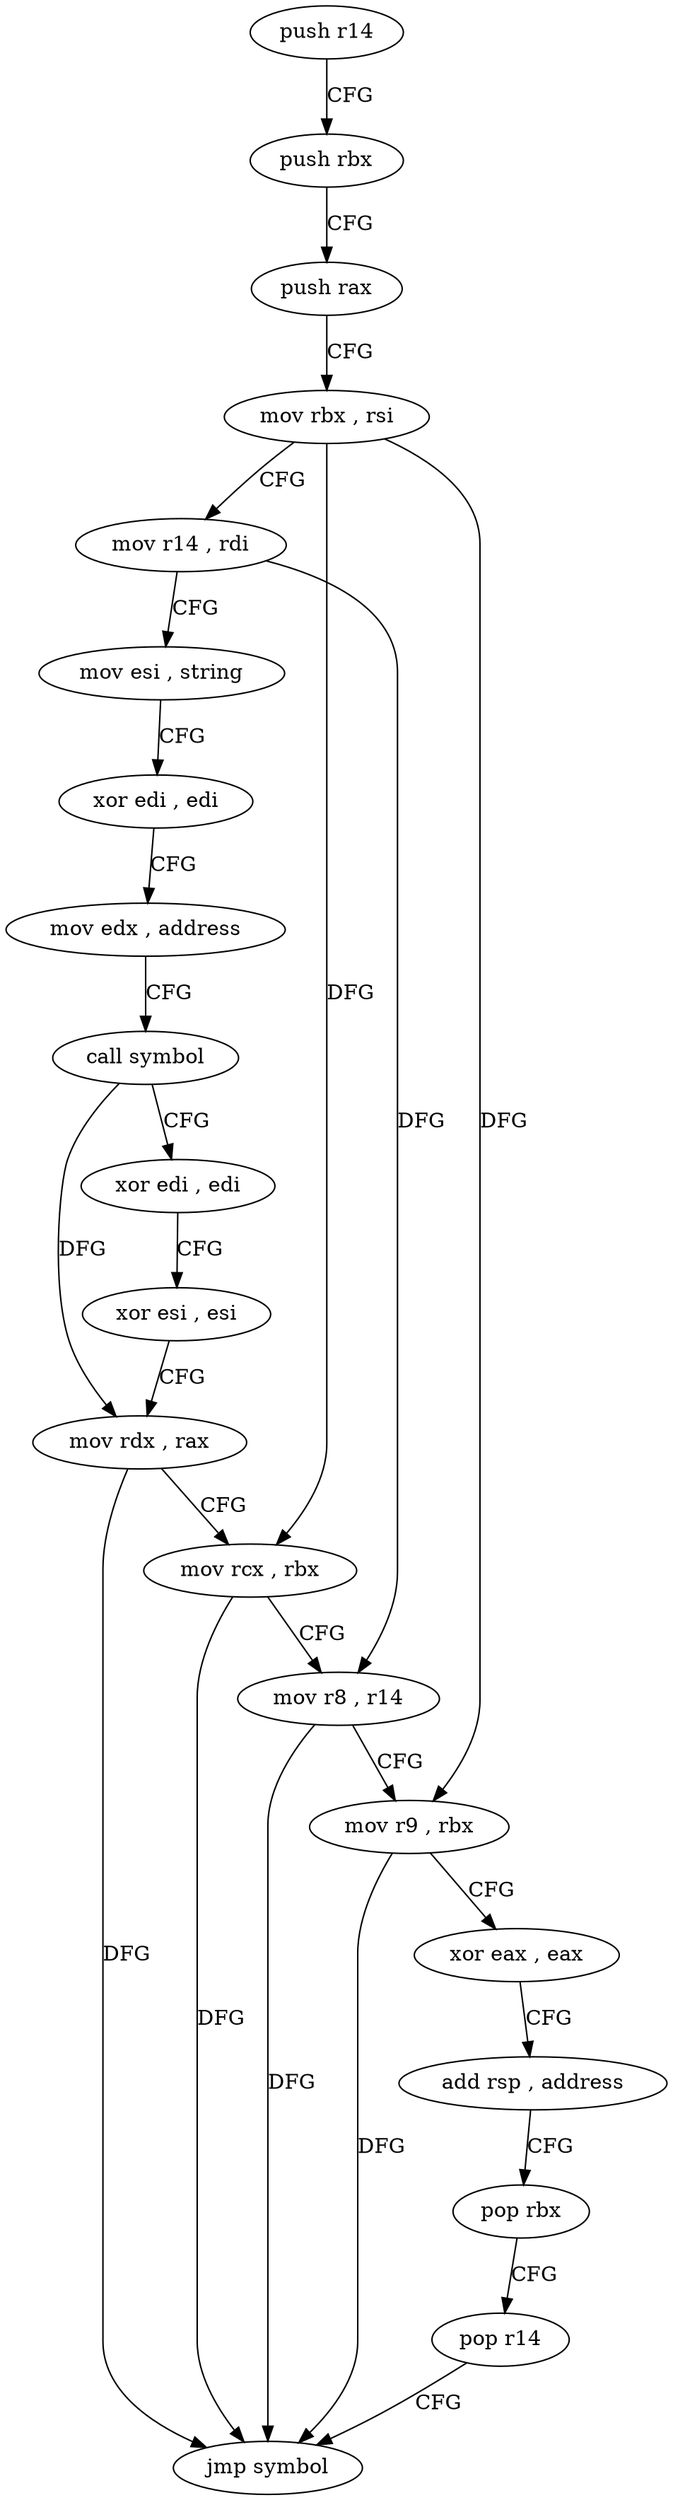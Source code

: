 digraph "func" {
"4208768" [label = "push r14" ]
"4208770" [label = "push rbx" ]
"4208771" [label = "push rax" ]
"4208772" [label = "mov rbx , rsi" ]
"4208775" [label = "mov r14 , rdi" ]
"4208778" [label = "mov esi , string" ]
"4208783" [label = "xor edi , edi" ]
"4208785" [label = "mov edx , address" ]
"4208790" [label = "call symbol" ]
"4208795" [label = "xor edi , edi" ]
"4208797" [label = "xor esi , esi" ]
"4208799" [label = "mov rdx , rax" ]
"4208802" [label = "mov rcx , rbx" ]
"4208805" [label = "mov r8 , r14" ]
"4208808" [label = "mov r9 , rbx" ]
"4208811" [label = "xor eax , eax" ]
"4208813" [label = "add rsp , address" ]
"4208817" [label = "pop rbx" ]
"4208818" [label = "pop r14" ]
"4208820" [label = "jmp symbol" ]
"4208768" -> "4208770" [ label = "CFG" ]
"4208770" -> "4208771" [ label = "CFG" ]
"4208771" -> "4208772" [ label = "CFG" ]
"4208772" -> "4208775" [ label = "CFG" ]
"4208772" -> "4208802" [ label = "DFG" ]
"4208772" -> "4208808" [ label = "DFG" ]
"4208775" -> "4208778" [ label = "CFG" ]
"4208775" -> "4208805" [ label = "DFG" ]
"4208778" -> "4208783" [ label = "CFG" ]
"4208783" -> "4208785" [ label = "CFG" ]
"4208785" -> "4208790" [ label = "CFG" ]
"4208790" -> "4208795" [ label = "CFG" ]
"4208790" -> "4208799" [ label = "DFG" ]
"4208795" -> "4208797" [ label = "CFG" ]
"4208797" -> "4208799" [ label = "CFG" ]
"4208799" -> "4208802" [ label = "CFG" ]
"4208799" -> "4208820" [ label = "DFG" ]
"4208802" -> "4208805" [ label = "CFG" ]
"4208802" -> "4208820" [ label = "DFG" ]
"4208805" -> "4208808" [ label = "CFG" ]
"4208805" -> "4208820" [ label = "DFG" ]
"4208808" -> "4208811" [ label = "CFG" ]
"4208808" -> "4208820" [ label = "DFG" ]
"4208811" -> "4208813" [ label = "CFG" ]
"4208813" -> "4208817" [ label = "CFG" ]
"4208817" -> "4208818" [ label = "CFG" ]
"4208818" -> "4208820" [ label = "CFG" ]
}
